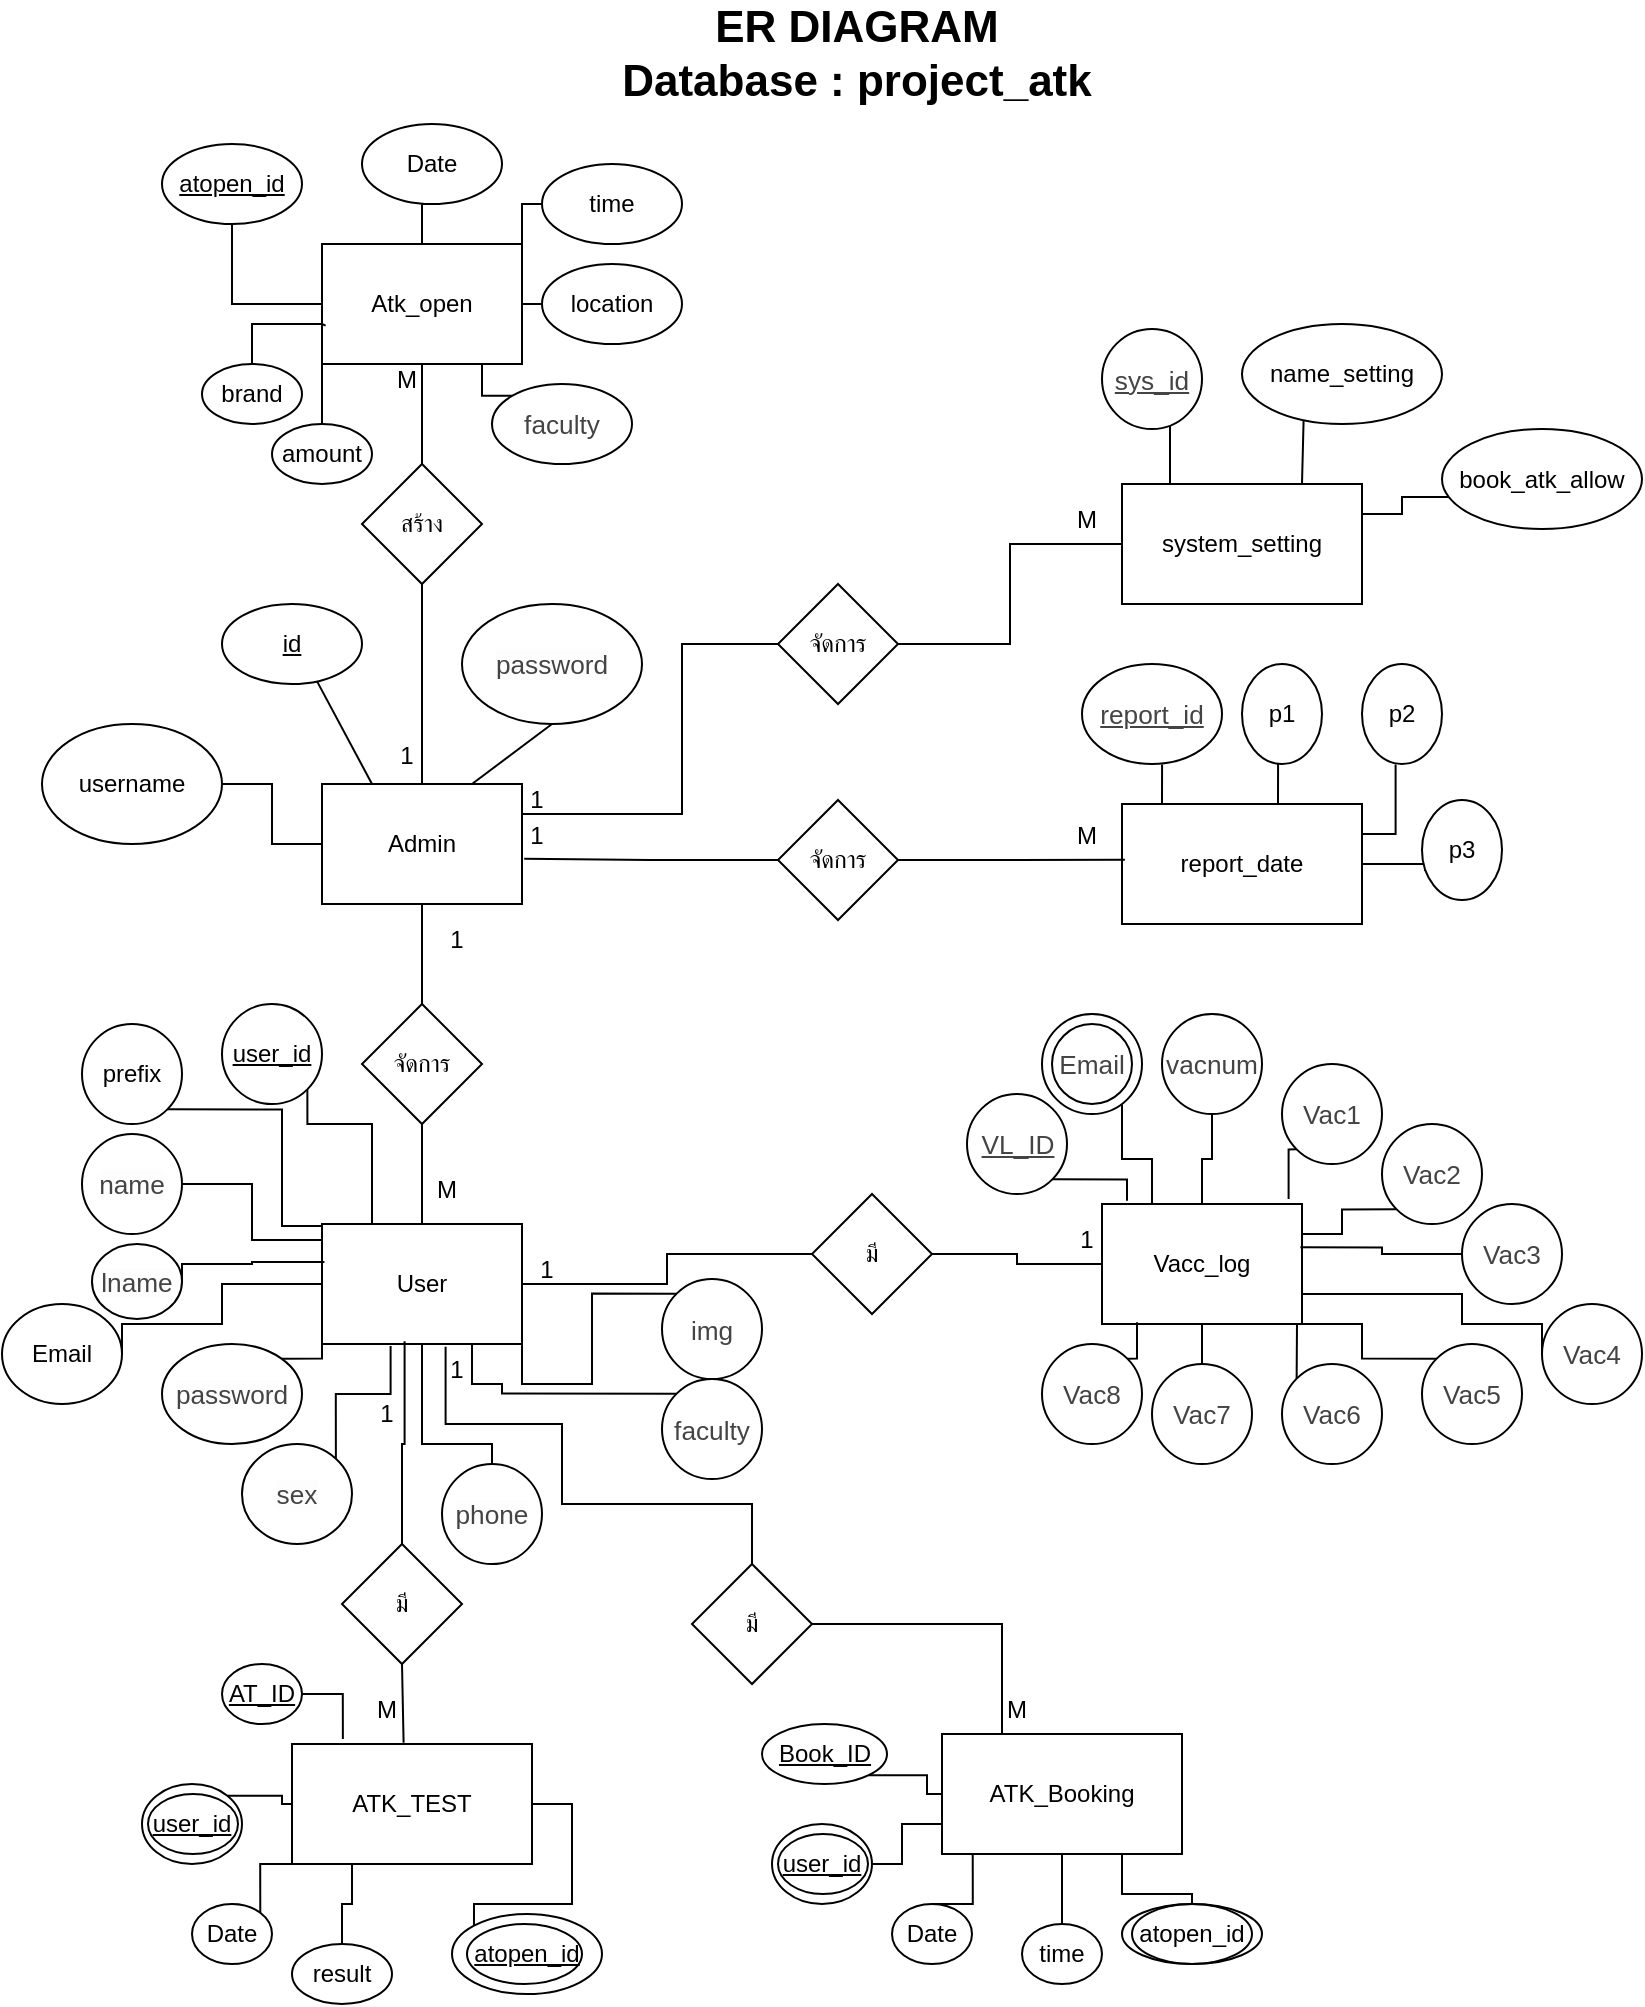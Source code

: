 <mxfile version="17.4.6" type="device"><diagram id="RXboP6N0wuWBvdjtob0c" name="Page-1"><mxGraphModel dx="1001" dy="880" grid="1" gridSize="10" guides="1" tooltips="1" connect="1" arrows="1" fold="1" page="1" pageScale="1" pageWidth="413" pageHeight="291" math="0" shadow="0"><root><mxCell id="0"/><mxCell id="1" parent="0"/><mxCell id="4WcqK2HWNEkSIIveGdpP-6" style="edgeStyle=orthogonalEdgeStyle;rounded=0;orthogonalLoop=1;jettySize=auto;html=1;entryX=0.5;entryY=1;entryDx=0;entryDy=0;endArrow=none;endFill=0;" parent="1" source="X7ejpNibqxuxHI3mYq0V-1" target="4WcqK2HWNEkSIIveGdpP-4" edge="1"><mxGeometry relative="1" as="geometry"/></mxCell><mxCell id="yl8rQYyZOd5WAGa6zHwg-34" style="edgeStyle=orthogonalEdgeStyle;rounded=0;orthogonalLoop=1;jettySize=auto;html=1;exitX=1;exitY=0.25;exitDx=0;exitDy=0;endArrow=none;endFill=0;entryX=0;entryY=0.5;entryDx=0;entryDy=0;" edge="1" parent="1" source="X7ejpNibqxuxHI3mYq0V-1" target="yl8rQYyZOd5WAGa6zHwg-28"><mxGeometry relative="1" as="geometry"><mxPoint x="560" y="360" as="targetPoint"/><Array as="points"><mxPoint x="540" y="455"/><mxPoint x="540" y="370"/></Array></mxGeometry></mxCell><mxCell id="X7ejpNibqxuxHI3mYq0V-1" value="Admin" style="rounded=0;whiteSpace=wrap;html=1;" parent="1" vertex="1"><mxGeometry x="360" y="440" width="100" height="60" as="geometry"/></mxCell><mxCell id="X7ejpNibqxuxHI3mYq0V-2" value="&lt;u&gt;id&lt;/u&gt;" style="ellipse;whiteSpace=wrap;html=1;" parent="1" vertex="1"><mxGeometry x="310" y="350" width="70" height="40" as="geometry"/></mxCell><mxCell id="X7ejpNibqxuxHI3mYq0V-37" style="edgeStyle=orthogonalEdgeStyle;orthogonalLoop=1;jettySize=auto;html=1;exitX=1;exitY=0.5;exitDx=0;exitDy=0;entryX=0;entryY=0.5;entryDx=0;entryDy=0;endArrow=none;endFill=0;strokeColor=default;rounded=0;" parent="1" source="X7ejpNibqxuxHI3mYq0V-4" target="X7ejpNibqxuxHI3mYq0V-1" edge="1"><mxGeometry relative="1" as="geometry"/></mxCell><mxCell id="X7ejpNibqxuxHI3mYq0V-4" value="username" style="ellipse;whiteSpace=wrap;html=1;" parent="1" vertex="1"><mxGeometry x="220" y="410" width="90" height="60" as="geometry"/></mxCell><mxCell id="X7ejpNibqxuxHI3mYq0V-5" value="&lt;span style=&quot;color: rgb(68 , 68 , 68) ; font-family: sans-serif ; font-size: 13.12px ; text-align: left ; background-color: rgb(253 , 253 , 254)&quot;&gt;password&lt;/span&gt;" style="ellipse;whiteSpace=wrap;html=1;" parent="1" vertex="1"><mxGeometry x="430" y="350" width="90" height="60" as="geometry"/></mxCell><mxCell id="X7ejpNibqxuxHI3mYq0V-52" value="" style="edgeStyle=orthogonalEdgeStyle;rounded=0;orthogonalLoop=1;jettySize=auto;html=1;endArrow=none;endFill=0;strokeColor=default;entryX=0;entryY=0.5;entryDx=0;entryDy=0;" parent="1" source="X7ejpNibqxuxHI3mYq0V-6" target="X7ejpNibqxuxHI3mYq0V-32" edge="1"><mxGeometry relative="1" as="geometry"><mxPoint x="555.059" y="685.059" as="targetPoint"/></mxGeometry></mxCell><mxCell id="X7ejpNibqxuxHI3mYq0V-6" value="User" style="rounded=0;whiteSpace=wrap;html=1;" parent="1" vertex="1"><mxGeometry x="360" y="660" width="100" height="60" as="geometry"/></mxCell><mxCell id="X7ejpNibqxuxHI3mYq0V-50" style="edgeStyle=orthogonalEdgeStyle;orthogonalLoop=1;jettySize=auto;html=1;exitX=1;exitY=1;exitDx=0;exitDy=0;entryX=0.25;entryY=0;entryDx=0;entryDy=0;endArrow=none;endFill=0;strokeColor=default;rounded=0;" parent="1" source="X7ejpNibqxuxHI3mYq0V-7" target="X7ejpNibqxuxHI3mYq0V-6" edge="1"><mxGeometry relative="1" as="geometry"><Array as="points"><mxPoint x="353" y="610"/><mxPoint x="385" y="610"/></Array></mxGeometry></mxCell><mxCell id="X7ejpNibqxuxHI3mYq0V-7" value="&lt;u&gt;user_id&lt;/u&gt;" style="ellipse;whiteSpace=wrap;html=1;" parent="1" vertex="1"><mxGeometry x="310" y="550" width="50" height="50" as="geometry"/></mxCell><mxCell id="X7ejpNibqxuxHI3mYq0V-43" style="edgeStyle=orthogonalEdgeStyle;orthogonalLoop=1;jettySize=auto;html=1;exitX=1;exitY=0;exitDx=0;exitDy=0;entryX=0;entryY=0.75;entryDx=0;entryDy=0;endArrow=none;endFill=0;strokeColor=default;rounded=0;" parent="1" source="X7ejpNibqxuxHI3mYq0V-8" target="X7ejpNibqxuxHI3mYq0V-6" edge="1"><mxGeometry relative="1" as="geometry"/></mxCell><mxCell id="X7ejpNibqxuxHI3mYq0V-8" value="&lt;span style=&quot;color: rgb(68 , 68 , 68) ; font-family: sans-serif ; font-size: 13.12px ; text-align: left ; background-color: rgb(253 , 253 , 254)&quot;&gt;password&lt;/span&gt;" style="ellipse;whiteSpace=wrap;html=1;" parent="1" vertex="1"><mxGeometry x="280" y="720" width="70" height="50" as="geometry"/></mxCell><mxCell id="X7ejpNibqxuxHI3mYq0V-44" style="edgeStyle=orthogonalEdgeStyle;orthogonalLoop=1;jettySize=auto;html=1;exitX=1;exitY=0.5;exitDx=0;exitDy=0;entryX=0;entryY=0.5;entryDx=0;entryDy=0;endArrow=none;endFill=0;strokeColor=default;rounded=0;" parent="1" source="X7ejpNibqxuxHI3mYq0V-9" target="X7ejpNibqxuxHI3mYq0V-6" edge="1"><mxGeometry relative="1" as="geometry"><Array as="points"><mxPoint x="260" y="710"/><mxPoint x="310" y="710"/><mxPoint x="310" y="690"/></Array></mxGeometry></mxCell><mxCell id="X7ejpNibqxuxHI3mYq0V-9" value="Email" style="ellipse;whiteSpace=wrap;html=1;" parent="1" vertex="1"><mxGeometry x="200" y="700" width="60" height="50" as="geometry"/></mxCell><mxCell id="X7ejpNibqxuxHI3mYq0V-42" style="edgeStyle=orthogonalEdgeStyle;orthogonalLoop=1;jettySize=auto;html=1;exitX=1;exitY=0;exitDx=0;exitDy=0;entryX=0.343;entryY=1.017;entryDx=0;entryDy=0;entryPerimeter=0;endArrow=none;endFill=0;strokeColor=default;rounded=0;" parent="1" source="X7ejpNibqxuxHI3mYq0V-11" target="X7ejpNibqxuxHI3mYq0V-6" edge="1"><mxGeometry relative="1" as="geometry"/></mxCell><mxCell id="X7ejpNibqxuxHI3mYq0V-11" value="&lt;span style=&quot;color: rgb(68 , 68 , 68) ; font-family: sans-serif ; font-size: 13.12px ; text-align: left ; background-color: rgb(253 , 253 , 254)&quot;&gt;sex&lt;/span&gt;" style="ellipse;whiteSpace=wrap;html=1;" parent="1" vertex="1"><mxGeometry x="320" y="770" width="55" height="50" as="geometry"/></mxCell><mxCell id="X7ejpNibqxuxHI3mYq0V-41" style="edgeStyle=orthogonalEdgeStyle;orthogonalLoop=1;jettySize=auto;html=1;exitX=0.5;exitY=0;exitDx=0;exitDy=0;entryX=0.5;entryY=1;entryDx=0;entryDy=0;endArrow=none;endFill=0;strokeColor=default;rounded=0;" parent="1" source="X7ejpNibqxuxHI3mYq0V-12" target="X7ejpNibqxuxHI3mYq0V-6" edge="1"><mxGeometry relative="1" as="geometry"><Array as="points"><mxPoint x="445" y="770"/><mxPoint x="410" y="770"/></Array></mxGeometry></mxCell><mxCell id="X7ejpNibqxuxHI3mYq0V-12" value="&lt;span style=&quot;color: rgb(68 , 68 , 68) ; font-family: sans-serif ; font-size: 13.12px ; text-align: left ; background-color: rgb(253 , 253 , 254)&quot;&gt;phone&lt;/span&gt;" style="ellipse;whiteSpace=wrap;html=1;" parent="1" vertex="1"><mxGeometry x="420" y="780" width="50" height="50" as="geometry"/></mxCell><mxCell id="X7ejpNibqxuxHI3mYq0V-45" style="edgeStyle=orthogonalEdgeStyle;orthogonalLoop=1;jettySize=auto;html=1;exitX=1;exitY=0.5;exitDx=0;exitDy=0;entryX=0;entryY=0.133;entryDx=0;entryDy=0;entryPerimeter=0;endArrow=none;endFill=0;strokeColor=default;rounded=0;" parent="1" source="X7ejpNibqxuxHI3mYq0V-13" target="X7ejpNibqxuxHI3mYq0V-6" edge="1"><mxGeometry relative="1" as="geometry"/></mxCell><mxCell id="X7ejpNibqxuxHI3mYq0V-13" value="&lt;span style=&quot;color: rgb(68 , 68 , 68) ; font-family: sans-serif ; font-size: 13.12px ; text-align: left ; background-color: rgb(253 , 253 , 254)&quot;&gt;name&lt;/span&gt;" style="ellipse;whiteSpace=wrap;html=1;" parent="1" vertex="1"><mxGeometry x="240" y="615" width="50" height="50" as="geometry"/></mxCell><mxCell id="X7ejpNibqxuxHI3mYq0V-40" style="edgeStyle=orthogonalEdgeStyle;orthogonalLoop=1;jettySize=auto;html=1;exitX=0;exitY=0;exitDx=0;exitDy=0;entryX=0.75;entryY=1;entryDx=0;entryDy=0;endArrow=none;endFill=0;strokeColor=default;rounded=0;" parent="1" source="X7ejpNibqxuxHI3mYq0V-14" target="X7ejpNibqxuxHI3mYq0V-6" edge="1"><mxGeometry relative="1" as="geometry"><Array as="points"><mxPoint x="450" y="745"/><mxPoint x="450" y="740"/><mxPoint x="435" y="740"/></Array></mxGeometry></mxCell><mxCell id="X7ejpNibqxuxHI3mYq0V-14" value="&lt;div style=&quot;text-align: left&quot;&gt;&lt;span style=&quot;font-size: 13.12px&quot;&gt;&lt;font color=&quot;#444444&quot; face=&quot;sans-serif&quot;&gt;faculty&lt;/font&gt;&lt;/span&gt;&lt;/div&gt;" style="ellipse;whiteSpace=wrap;html=1;" parent="1" vertex="1"><mxGeometry x="530" y="737.5" width="50" height="50" as="geometry"/></mxCell><mxCell id="yl8rQYyZOd5WAGa6zHwg-9" style="edgeStyle=orthogonalEdgeStyle;rounded=0;orthogonalLoop=1;jettySize=auto;html=1;exitX=0.25;exitY=0;exitDx=0;exitDy=0;entryX=0.8;entryY=0.907;entryDx=0;entryDy=0;entryPerimeter=0;endArrow=none;endFill=0;" edge="1" parent="1" source="X7ejpNibqxuxHI3mYq0V-16" target="yl8rQYyZOd5WAGa6zHwg-7"><mxGeometry relative="1" as="geometry"/></mxCell><mxCell id="yl8rQYyZOd5WAGa6zHwg-10" style="edgeStyle=orthogonalEdgeStyle;rounded=0;orthogonalLoop=1;jettySize=auto;html=1;exitX=0.5;exitY=0;exitDx=0;exitDy=0;entryX=0.5;entryY=1;entryDx=0;entryDy=0;endArrow=none;endFill=0;" edge="1" parent="1" source="X7ejpNibqxuxHI3mYq0V-16" target="yl8rQYyZOd5WAGa6zHwg-8"><mxGeometry relative="1" as="geometry"/></mxCell><mxCell id="X7ejpNibqxuxHI3mYq0V-16" value="Vacc_log" style="rounded=0;whiteSpace=wrap;html=1;" parent="1" vertex="1"><mxGeometry x="750" y="650" width="100" height="60" as="geometry"/></mxCell><mxCell id="X7ejpNibqxuxHI3mYq0V-55" style="edgeStyle=orthogonalEdgeStyle;rounded=0;orthogonalLoop=1;jettySize=auto;html=1;exitX=0;exitY=1;exitDx=0;exitDy=0;entryX=0.933;entryY=-0.042;entryDx=0;entryDy=0;entryPerimeter=0;endArrow=none;endFill=0;strokeColor=default;" parent="1" source="X7ejpNibqxuxHI3mYq0V-17" target="X7ejpNibqxuxHI3mYq0V-16" edge="1"><mxGeometry relative="1" as="geometry"/></mxCell><mxCell id="X7ejpNibqxuxHI3mYq0V-17" value="&lt;div style=&quot;text-align: left&quot;&gt;&lt;span style=&quot;font-size: 13.12px&quot;&gt;&lt;font color=&quot;#444444&quot; face=&quot;sans-serif&quot;&gt;Vac1&lt;/font&gt;&lt;/span&gt;&lt;/div&gt;" style="ellipse;whiteSpace=wrap;html=1;" parent="1" vertex="1"><mxGeometry x="840" y="580" width="50" height="50" as="geometry"/></mxCell><mxCell id="X7ejpNibqxuxHI3mYq0V-57" style="edgeStyle=orthogonalEdgeStyle;rounded=0;orthogonalLoop=1;jettySize=auto;html=1;exitX=0;exitY=1;exitDx=0;exitDy=0;entryX=1;entryY=0.25;entryDx=0;entryDy=0;endArrow=none;endFill=0;strokeColor=default;" parent="1" source="X7ejpNibqxuxHI3mYq0V-18" target="X7ejpNibqxuxHI3mYq0V-16" edge="1"><mxGeometry relative="1" as="geometry"/></mxCell><mxCell id="X7ejpNibqxuxHI3mYq0V-18" value="&lt;div style=&quot;text-align: left&quot;&gt;&lt;span style=&quot;font-size: 13.12px&quot;&gt;&lt;font color=&quot;#444444&quot; face=&quot;sans-serif&quot;&gt;Vac2&lt;/font&gt;&lt;/span&gt;&lt;/div&gt;" style="ellipse;whiteSpace=wrap;html=1;" parent="1" vertex="1"><mxGeometry x="890" y="610" width="50" height="50" as="geometry"/></mxCell><mxCell id="X7ejpNibqxuxHI3mYq0V-58" style="edgeStyle=orthogonalEdgeStyle;rounded=0;orthogonalLoop=1;jettySize=auto;html=1;exitX=0;exitY=0.5;exitDx=0;exitDy=0;entryX=0.992;entryY=0.361;entryDx=0;entryDy=0;entryPerimeter=0;endArrow=none;endFill=0;strokeColor=default;" parent="1" source="X7ejpNibqxuxHI3mYq0V-19" target="X7ejpNibqxuxHI3mYq0V-16" edge="1"><mxGeometry relative="1" as="geometry"/></mxCell><mxCell id="X7ejpNibqxuxHI3mYq0V-19" value="&lt;div style=&quot;text-align: left&quot;&gt;&lt;span style=&quot;font-size: 13.12px&quot;&gt;&lt;font color=&quot;#444444&quot; face=&quot;sans-serif&quot;&gt;Vac3&lt;/font&gt;&lt;/span&gt;&lt;/div&gt;" style="ellipse;whiteSpace=wrap;html=1;" parent="1" vertex="1"><mxGeometry x="930" y="650" width="50" height="50" as="geometry"/></mxCell><mxCell id="X7ejpNibqxuxHI3mYq0V-59" style="edgeStyle=orthogonalEdgeStyle;rounded=0;orthogonalLoop=1;jettySize=auto;html=1;exitX=0;exitY=0.5;exitDx=0;exitDy=0;entryX=1;entryY=0.75;entryDx=0;entryDy=0;endArrow=none;endFill=0;strokeColor=default;" parent="1" source="X7ejpNibqxuxHI3mYq0V-20" target="X7ejpNibqxuxHI3mYq0V-16" edge="1"><mxGeometry relative="1" as="geometry"><Array as="points"><mxPoint x="970" y="710"/><mxPoint x="930" y="710"/><mxPoint x="930" y="695"/></Array></mxGeometry></mxCell><mxCell id="X7ejpNibqxuxHI3mYq0V-20" value="&lt;div style=&quot;text-align: left&quot;&gt;&lt;span style=&quot;font-size: 13.12px&quot;&gt;&lt;font color=&quot;#444444&quot; face=&quot;sans-serif&quot;&gt;Vac4&lt;/font&gt;&lt;/span&gt;&lt;/div&gt;" style="ellipse;whiteSpace=wrap;html=1;" parent="1" vertex="1"><mxGeometry x="970" y="700" width="50" height="50" as="geometry"/></mxCell><mxCell id="X7ejpNibqxuxHI3mYq0V-60" style="edgeStyle=orthogonalEdgeStyle;rounded=0;orthogonalLoop=1;jettySize=auto;html=1;exitX=0;exitY=0;exitDx=0;exitDy=0;entryX=1;entryY=1;entryDx=0;entryDy=0;endArrow=none;endFill=0;strokeColor=default;" parent="1" source="X7ejpNibqxuxHI3mYq0V-21" target="X7ejpNibqxuxHI3mYq0V-16" edge="1"><mxGeometry relative="1" as="geometry"><Array as="points"><mxPoint x="880" y="727"/><mxPoint x="880" y="710"/></Array></mxGeometry></mxCell><mxCell id="X7ejpNibqxuxHI3mYq0V-21" value="&lt;div style=&quot;text-align: left&quot;&gt;&lt;span style=&quot;font-size: 13.12px&quot;&gt;&lt;font color=&quot;#444444&quot; face=&quot;sans-serif&quot;&gt;Vac5&lt;/font&gt;&lt;/span&gt;&lt;/div&gt;" style="ellipse;whiteSpace=wrap;html=1;" parent="1" vertex="1"><mxGeometry x="910" y="720" width="50" height="50" as="geometry"/></mxCell><mxCell id="X7ejpNibqxuxHI3mYq0V-61" style="edgeStyle=orthogonalEdgeStyle;rounded=0;orthogonalLoop=1;jettySize=auto;html=1;exitX=0;exitY=0;exitDx=0;exitDy=0;endArrow=none;endFill=0;strokeColor=default;" parent="1" source="X7ejpNibqxuxHI3mYq0V-22" edge="1"><mxGeometry relative="1" as="geometry"><mxPoint x="847.5" y="710" as="targetPoint"/></mxGeometry></mxCell><mxCell id="X7ejpNibqxuxHI3mYq0V-22" value="&lt;div style=&quot;text-align: left&quot;&gt;&lt;span style=&quot;font-size: 13.12px&quot;&gt;&lt;font color=&quot;#444444&quot; face=&quot;sans-serif&quot;&gt;Vac6&lt;/font&gt;&lt;/span&gt;&lt;/div&gt;" style="ellipse;whiteSpace=wrap;html=1;" parent="1" vertex="1"><mxGeometry x="840" y="730" width="50" height="50" as="geometry"/></mxCell><mxCell id="X7ejpNibqxuxHI3mYq0V-62" value="" style="edgeStyle=orthogonalEdgeStyle;rounded=0;orthogonalLoop=1;jettySize=auto;html=1;endArrow=none;endFill=0;strokeColor=default;" parent="1" source="X7ejpNibqxuxHI3mYq0V-23" target="X7ejpNibqxuxHI3mYq0V-16" edge="1"><mxGeometry relative="1" as="geometry"/></mxCell><mxCell id="X7ejpNibqxuxHI3mYq0V-23" value="&lt;div style=&quot;text-align: left&quot;&gt;&lt;span style=&quot;font-size: 13.12px&quot;&gt;&lt;font color=&quot;#444444&quot; face=&quot;sans-serif&quot;&gt;Vac7&lt;/font&gt;&lt;/span&gt;&lt;/div&gt;" style="ellipse;whiteSpace=wrap;html=1;" parent="1" vertex="1"><mxGeometry x="775" y="730" width="50" height="50" as="geometry"/></mxCell><mxCell id="X7ejpNibqxuxHI3mYq0V-63" style="edgeStyle=orthogonalEdgeStyle;rounded=0;orthogonalLoop=1;jettySize=auto;html=1;exitX=1;exitY=0;exitDx=0;exitDy=0;entryX=0.175;entryY=0.986;entryDx=0;entryDy=0;entryPerimeter=0;endArrow=none;endFill=0;strokeColor=default;" parent="1" source="X7ejpNibqxuxHI3mYq0V-24" target="X7ejpNibqxuxHI3mYq0V-16" edge="1"><mxGeometry relative="1" as="geometry"/></mxCell><mxCell id="X7ejpNibqxuxHI3mYq0V-24" value="&lt;div style=&quot;text-align: left&quot;&gt;&lt;span style=&quot;font-size: 13.12px&quot;&gt;&lt;font color=&quot;#444444&quot; face=&quot;sans-serif&quot;&gt;Vac8&lt;/font&gt;&lt;/span&gt;&lt;/div&gt;" style="ellipse;whiteSpace=wrap;html=1;" parent="1" vertex="1"><mxGeometry x="720" y="720" width="50" height="50" as="geometry"/></mxCell><mxCell id="X7ejpNibqxuxHI3mYq0V-54" style="edgeStyle=orthogonalEdgeStyle;rounded=0;orthogonalLoop=1;jettySize=auto;html=1;exitX=1;exitY=1;exitDx=0;exitDy=0;entryX=0.125;entryY=-0.028;entryDx=0;entryDy=0;entryPerimeter=0;endArrow=none;endFill=0;strokeColor=default;" parent="1" source="X7ejpNibqxuxHI3mYq0V-25" target="X7ejpNibqxuxHI3mYq0V-16" edge="1"><mxGeometry relative="1" as="geometry"/></mxCell><mxCell id="X7ejpNibqxuxHI3mYq0V-25" value="&lt;div style=&quot;text-align: left&quot;&gt;&lt;span style=&quot;font-size: 13.12px&quot;&gt;&lt;font color=&quot;#444444&quot; face=&quot;sans-serif&quot;&gt;&lt;u&gt;VL_ID&lt;/u&gt;&lt;/font&gt;&lt;/span&gt;&lt;/div&gt;" style="ellipse;whiteSpace=wrap;html=1;" parent="1" vertex="1"><mxGeometry x="682.5" y="595" width="50" height="50" as="geometry"/></mxCell><mxCell id="X7ejpNibqxuxHI3mYq0V-46" style="edgeStyle=orthogonalEdgeStyle;orthogonalLoop=1;jettySize=auto;html=1;exitX=1;exitY=1;exitDx=0;exitDy=0;entryX=0;entryY=0;entryDx=0;entryDy=0;endArrow=none;endFill=0;strokeColor=default;rounded=0;" parent="1" source="X7ejpNibqxuxHI3mYq0V-28" target="X7ejpNibqxuxHI3mYq0V-6" edge="1"><mxGeometry relative="1" as="geometry"><Array as="points"><mxPoint x="340" y="603"/><mxPoint x="340" y="661"/><mxPoint x="360" y="661"/></Array></mxGeometry></mxCell><mxCell id="X7ejpNibqxuxHI3mYq0V-28" value="prefix" style="ellipse;whiteSpace=wrap;html=1;" parent="1" vertex="1"><mxGeometry x="240" y="560" width="50" height="50" as="geometry"/></mxCell><mxCell id="X7ejpNibqxuxHI3mYq0V-39" style="edgeStyle=orthogonalEdgeStyle;orthogonalLoop=1;jettySize=auto;html=1;exitX=0;exitY=0;exitDx=0;exitDy=0;entryX=1;entryY=1;entryDx=0;entryDy=0;endArrow=none;endFill=0;strokeColor=default;rounded=0;" parent="1" source="X7ejpNibqxuxHI3mYq0V-29" target="X7ejpNibqxuxHI3mYq0V-6" edge="1"><mxGeometry relative="1" as="geometry"/></mxCell><mxCell id="X7ejpNibqxuxHI3mYq0V-29" value="&lt;div style=&quot;text-align: left&quot;&gt;&lt;font color=&quot;#444444&quot; face=&quot;sans-serif&quot;&gt;&lt;span style=&quot;font-size: 13.12px&quot;&gt;img&lt;/span&gt;&lt;/font&gt;&lt;/div&gt;" style="ellipse;whiteSpace=wrap;html=1;" parent="1" vertex="1"><mxGeometry x="530" y="687.5" width="50" height="50" as="geometry"/></mxCell><mxCell id="X7ejpNibqxuxHI3mYq0V-30" value="" style="endArrow=none;html=1;rounded=0;entryX=0.5;entryY=1;entryDx=0;entryDy=0;exitX=0.75;exitY=0;exitDx=0;exitDy=0;" parent="1" source="X7ejpNibqxuxHI3mYq0V-1" target="X7ejpNibqxuxHI3mYq0V-5" edge="1"><mxGeometry width="50" height="50" relative="1" as="geometry"><mxPoint x="590" y="560" as="sourcePoint"/><mxPoint x="640" y="510" as="targetPoint"/></mxGeometry></mxCell><mxCell id="X7ejpNibqxuxHI3mYq0V-48" value="" style="edgeStyle=orthogonalEdgeStyle;curved=1;orthogonalLoop=1;jettySize=auto;html=1;endArrow=none;endFill=0;strokeColor=default;" parent="1" source="X7ejpNibqxuxHI3mYq0V-31" target="X7ejpNibqxuxHI3mYq0V-6" edge="1"><mxGeometry relative="1" as="geometry"/></mxCell><mxCell id="X7ejpNibqxuxHI3mYq0V-49" value="" style="edgeStyle=orthogonalEdgeStyle;curved=1;orthogonalLoop=1;jettySize=auto;html=1;endArrow=none;endFill=0;strokeColor=default;" parent="1" source="X7ejpNibqxuxHI3mYq0V-31" target="X7ejpNibqxuxHI3mYq0V-1" edge="1"><mxGeometry relative="1" as="geometry"/></mxCell><mxCell id="X7ejpNibqxuxHI3mYq0V-31" value="จัดการ" style="rhombus;whiteSpace=wrap;html=1;" parent="1" vertex="1"><mxGeometry x="380" y="550" width="60" height="60" as="geometry"/></mxCell><mxCell id="X7ejpNibqxuxHI3mYq0V-53" value="" style="edgeStyle=orthogonalEdgeStyle;rounded=0;orthogonalLoop=1;jettySize=auto;html=1;endArrow=none;endFill=0;strokeColor=default;" parent="1" source="X7ejpNibqxuxHI3mYq0V-32" target="X7ejpNibqxuxHI3mYq0V-16" edge="1"><mxGeometry relative="1" as="geometry"/></mxCell><mxCell id="X7ejpNibqxuxHI3mYq0V-32" value="มี" style="rhombus;whiteSpace=wrap;html=1;" parent="1" vertex="1"><mxGeometry x="605" y="645" width="60" height="60" as="geometry"/></mxCell><mxCell id="X7ejpNibqxuxHI3mYq0V-33" value="" style="endArrow=none;html=1;rounded=0;exitX=0.25;exitY=0;exitDx=0;exitDy=0;entryX=0.68;entryY=0.97;entryDx=0;entryDy=0;entryPerimeter=0;" parent="1" source="X7ejpNibqxuxHI3mYq0V-1" target="X7ejpNibqxuxHI3mYq0V-2" edge="1"><mxGeometry width="50" height="50" relative="1" as="geometry"><mxPoint x="590" y="660" as="sourcePoint"/><mxPoint x="360" y="380" as="targetPoint"/></mxGeometry></mxCell><mxCell id="X7ejpNibqxuxHI3mYq0V-73" value="1" style="text;html=1;strokeColor=none;fillColor=none;align=center;verticalAlign=middle;whiteSpace=wrap;rounded=0;" parent="1" vertex="1"><mxGeometry x="395" y="500" width="65" height="35" as="geometry"/></mxCell><mxCell id="X7ejpNibqxuxHI3mYq0V-75" value="M" style="text;html=1;strokeColor=none;fillColor=none;align=center;verticalAlign=middle;whiteSpace=wrap;rounded=0;" parent="1" vertex="1"><mxGeometry x="390" y="625" width="65" height="35" as="geometry"/></mxCell><mxCell id="X7ejpNibqxuxHI3mYq0V-82" value="1" style="text;html=1;strokeColor=none;fillColor=none;align=center;verticalAlign=middle;whiteSpace=wrap;rounded=0;" parent="1" vertex="1"><mxGeometry x="440" y="665" width="65" height="35" as="geometry"/></mxCell><mxCell id="X7ejpNibqxuxHI3mYq0V-83" value="1" style="text;html=1;strokeColor=none;fillColor=none;align=center;verticalAlign=middle;whiteSpace=wrap;rounded=0;" parent="1" vertex="1"><mxGeometry x="710" y="650" width="65" height="35" as="geometry"/></mxCell><mxCell id="X7ejpNibqxuxHI3mYq0V-112" style="edgeStyle=orthogonalEdgeStyle;rounded=0;orthogonalLoop=1;jettySize=auto;html=1;exitX=0;exitY=1;exitDx=0;exitDy=0;entryX=1;entryY=0;entryDx=0;entryDy=0;endArrow=none;endFill=0;strokeColor=default;" parent="1" source="X7ejpNibqxuxHI3mYq0V-84" target="X7ejpNibqxuxHI3mYq0V-87" edge="1"><mxGeometry relative="1" as="geometry"/></mxCell><mxCell id="X7ejpNibqxuxHI3mYq0V-115" style="edgeStyle=orthogonalEdgeStyle;rounded=0;orthogonalLoop=1;jettySize=auto;html=1;exitX=0.25;exitY=1;exitDx=0;exitDy=0;entryX=0.5;entryY=0;entryDx=0;entryDy=0;endArrow=none;endFill=0;strokeColor=default;" parent="1" source="X7ejpNibqxuxHI3mYq0V-84" target="X7ejpNibqxuxHI3mYq0V-106" edge="1"><mxGeometry relative="1" as="geometry"/></mxCell><mxCell id="4WcqK2HWNEkSIIveGdpP-18" style="edgeStyle=orthogonalEdgeStyle;rounded=0;orthogonalLoop=1;jettySize=auto;html=1;exitX=1;exitY=0.5;exitDx=0;exitDy=0;entryX=0;entryY=0;entryDx=0;entryDy=0;endArrow=none;endFill=0;" parent="1" source="X7ejpNibqxuxHI3mYq0V-84" target="4WcqK2HWNEkSIIveGdpP-15" edge="1"><mxGeometry relative="1" as="geometry"/></mxCell><mxCell id="X7ejpNibqxuxHI3mYq0V-84" value="ATK_TEST" style="rounded=0;whiteSpace=wrap;html=1;fillColor=default;" parent="1" vertex="1"><mxGeometry x="345" y="920" width="120" height="60" as="geometry"/></mxCell><mxCell id="X7ejpNibqxuxHI3mYq0V-105" style="edgeStyle=orthogonalEdgeStyle;rounded=0;orthogonalLoop=1;jettySize=auto;html=1;exitX=0.5;exitY=1;exitDx=0;exitDy=0;entryX=0.465;entryY=-0.01;entryDx=0;entryDy=0;entryPerimeter=0;endArrow=none;endFill=0;strokeColor=default;" parent="1" source="X7ejpNibqxuxHI3mYq0V-85" target="X7ejpNibqxuxHI3mYq0V-84" edge="1"><mxGeometry relative="1" as="geometry"/></mxCell><mxCell id="X7ejpNibqxuxHI3mYq0V-85" value="มี" style="rhombus;whiteSpace=wrap;html=1;" parent="1" vertex="1"><mxGeometry x="370" y="820" width="60" height="60" as="geometry"/></mxCell><mxCell id="X7ejpNibqxuxHI3mYq0V-87" value="Date" style="ellipse;whiteSpace=wrap;html=1;fillColor=default;" parent="1" vertex="1"><mxGeometry x="295" y="1000" width="40" height="30" as="geometry"/></mxCell><mxCell id="X7ejpNibqxuxHI3mYq0V-110" style="edgeStyle=orthogonalEdgeStyle;rounded=0;orthogonalLoop=1;jettySize=auto;html=1;exitX=1;exitY=0.5;exitDx=0;exitDy=0;entryX=0.212;entryY=-0.041;entryDx=0;entryDy=0;entryPerimeter=0;endArrow=none;endFill=0;strokeColor=default;" parent="1" source="X7ejpNibqxuxHI3mYq0V-88" target="X7ejpNibqxuxHI3mYq0V-84" edge="1"><mxGeometry relative="1" as="geometry"/></mxCell><mxCell id="X7ejpNibqxuxHI3mYq0V-88" value="&lt;u&gt;AT_ID&lt;/u&gt;" style="ellipse;whiteSpace=wrap;html=1;fillColor=default;" parent="1" vertex="1"><mxGeometry x="310" y="880" width="40" height="30" as="geometry"/></mxCell><mxCell id="X7ejpNibqxuxHI3mYq0V-111" style="edgeStyle=orthogonalEdgeStyle;rounded=0;orthogonalLoop=1;jettySize=auto;html=1;exitX=1;exitY=0;exitDx=0;exitDy=0;endArrow=none;endFill=0;strokeColor=default;" parent="1" source="X7ejpNibqxuxHI3mYq0V-89" target="X7ejpNibqxuxHI3mYq0V-84" edge="1"><mxGeometry relative="1" as="geometry"/></mxCell><mxCell id="X7ejpNibqxuxHI3mYq0V-89" value="&lt;u&gt;user_id&lt;/u&gt;" style="ellipse;whiteSpace=wrap;html=1;fillColor=default;" parent="1" vertex="1"><mxGeometry x="270" y="940" width="50" height="40" as="geometry"/></mxCell><mxCell id="X7ejpNibqxuxHI3mYq0V-90" value="" style="ellipse;whiteSpace=wrap;html=1;fillColor=none;" parent="1" vertex="1"><mxGeometry x="273" y="945" width="45" height="30" as="geometry"/></mxCell><mxCell id="X7ejpNibqxuxHI3mYq0V-106" value="result" style="ellipse;whiteSpace=wrap;html=1;fillColor=none;" parent="1" vertex="1"><mxGeometry x="345" y="1020" width="50" height="30" as="geometry"/></mxCell><mxCell id="X7ejpNibqxuxHI3mYq0V-117" value="1" style="text;html=1;strokeColor=none;fillColor=none;align=center;verticalAlign=middle;whiteSpace=wrap;rounded=0;" parent="1" vertex="1"><mxGeometry x="360" y="737.5" width="65" height="35" as="geometry"/></mxCell><mxCell id="X7ejpNibqxuxHI3mYq0V-118" value="" style="edgeStyle=orthogonalEdgeStyle;rounded=0;orthogonalLoop=1;jettySize=auto;html=1;exitX=0.5;exitY=0;exitDx=0;exitDy=0;entryX=0.413;entryY=0.977;entryDx=0;entryDy=0;entryPerimeter=0;endArrow=none;endFill=0;strokeColor=default;" parent="1" source="X7ejpNibqxuxHI3mYq0V-85" target="X7ejpNibqxuxHI3mYq0V-6" edge="1"><mxGeometry relative="1" as="geometry"><mxPoint x="400" y="820" as="sourcePoint"/><mxPoint x="400.8" y="719.88" as="targetPoint"/></mxGeometry></mxCell><mxCell id="X7ejpNibqxuxHI3mYq0V-119" value="M" style="text;html=1;strokeColor=none;fillColor=none;align=center;verticalAlign=middle;whiteSpace=wrap;rounded=0;" parent="1" vertex="1"><mxGeometry x="360" y="885" width="65" height="35" as="geometry"/></mxCell><mxCell id="X7ejpNibqxuxHI3mYq0V-135" style="edgeStyle=orthogonalEdgeStyle;rounded=0;orthogonalLoop=1;jettySize=auto;html=1;exitX=0;exitY=0.75;exitDx=0;exitDy=0;entryX=1;entryY=0.5;entryDx=0;entryDy=0;endArrow=none;endFill=0;strokeColor=default;" parent="1" source="X7ejpNibqxuxHI3mYq0V-121" target="X7ejpNibqxuxHI3mYq0V-132" edge="1"><mxGeometry relative="1" as="geometry"/></mxCell><mxCell id="yl8rQYyZOd5WAGa6zHwg-5" style="edgeStyle=orthogonalEdgeStyle;rounded=0;orthogonalLoop=1;jettySize=auto;html=1;exitX=0.75;exitY=1;exitDx=0;exitDy=0;endArrow=none;endFill=0;" edge="1" parent="1" source="X7ejpNibqxuxHI3mYq0V-121" target="yl8rQYyZOd5WAGa6zHwg-4"><mxGeometry relative="1" as="geometry"/></mxCell><mxCell id="X7ejpNibqxuxHI3mYq0V-121" value="ATK_Booking" style="rounded=0;whiteSpace=wrap;html=1;fillColor=default;" parent="1" vertex="1"><mxGeometry x="670" y="915" width="120" height="60" as="geometry"/></mxCell><mxCell id="X7ejpNibqxuxHI3mYq0V-123" style="edgeStyle=orthogonalEdgeStyle;rounded=0;orthogonalLoop=1;jettySize=auto;html=1;exitX=0.5;exitY=0;exitDx=0;exitDy=0;entryX=0.618;entryY=1.022;entryDx=0;entryDy=0;entryPerimeter=0;endArrow=none;endFill=0;strokeColor=default;" parent="1" source="X7ejpNibqxuxHI3mYq0V-122" target="X7ejpNibqxuxHI3mYq0V-6" edge="1"><mxGeometry relative="1" as="geometry"><Array as="points"><mxPoint x="575" y="800"/><mxPoint x="480" y="800"/><mxPoint x="480" y="760"/><mxPoint x="422" y="760"/></Array></mxGeometry></mxCell><mxCell id="X7ejpNibqxuxHI3mYq0V-124" style="edgeStyle=orthogonalEdgeStyle;rounded=0;orthogonalLoop=1;jettySize=auto;html=1;exitX=1;exitY=0.5;exitDx=0;exitDy=0;entryX=0.25;entryY=0;entryDx=0;entryDy=0;endArrow=none;endFill=0;strokeColor=default;" parent="1" source="X7ejpNibqxuxHI3mYq0V-122" target="X7ejpNibqxuxHI3mYq0V-121" edge="1"><mxGeometry relative="1" as="geometry"/></mxCell><mxCell id="X7ejpNibqxuxHI3mYq0V-122" value="มี" style="rhombus;whiteSpace=wrap;html=1;" parent="1" vertex="1"><mxGeometry x="545" y="830" width="60" height="60" as="geometry"/></mxCell><mxCell id="X7ejpNibqxuxHI3mYq0V-125" value="1" style="text;html=1;strokeColor=none;fillColor=none;align=center;verticalAlign=middle;whiteSpace=wrap;rounded=0;" parent="1" vertex="1"><mxGeometry x="395" y="715" width="65" height="35" as="geometry"/></mxCell><mxCell id="X7ejpNibqxuxHI3mYq0V-126" value="M" style="text;html=1;strokeColor=none;fillColor=none;align=center;verticalAlign=middle;whiteSpace=wrap;rounded=0;" parent="1" vertex="1"><mxGeometry x="675" y="885" width="65" height="35" as="geometry"/></mxCell><mxCell id="X7ejpNibqxuxHI3mYq0V-134" style="edgeStyle=orthogonalEdgeStyle;rounded=0;orthogonalLoop=1;jettySize=auto;html=1;exitX=1;exitY=1;exitDx=0;exitDy=0;endArrow=none;endFill=0;strokeColor=default;" parent="1" source="X7ejpNibqxuxHI3mYq0V-128" target="X7ejpNibqxuxHI3mYq0V-121" edge="1"><mxGeometry relative="1" as="geometry"/></mxCell><mxCell id="X7ejpNibqxuxHI3mYq0V-128" value="&lt;u&gt;Book_ID&lt;/u&gt;" style="ellipse;whiteSpace=wrap;html=1;fillColor=default;" parent="1" vertex="1"><mxGeometry x="580" y="910" width="62.5" height="30" as="geometry"/></mxCell><mxCell id="X7ejpNibqxuxHI3mYq0V-131" value="&lt;u&gt;user_id&lt;/u&gt;" style="ellipse;whiteSpace=wrap;html=1;fillColor=default;" parent="1" vertex="1"><mxGeometry x="585" y="960" width="50" height="40" as="geometry"/></mxCell><mxCell id="X7ejpNibqxuxHI3mYq0V-132" value="" style="ellipse;whiteSpace=wrap;html=1;fillColor=none;" parent="1" vertex="1"><mxGeometry x="588" y="965" width="45" height="30" as="geometry"/></mxCell><mxCell id="X7ejpNibqxuxHI3mYq0V-136" style="edgeStyle=orthogonalEdgeStyle;rounded=0;orthogonalLoop=1;jettySize=auto;html=1;exitX=0.5;exitY=0;exitDx=0;exitDy=0;entryX=0.128;entryY=1.005;entryDx=0;entryDy=0;entryPerimeter=0;endArrow=none;endFill=0;strokeColor=default;" parent="1" source="X7ejpNibqxuxHI3mYq0V-133" target="X7ejpNibqxuxHI3mYq0V-121" edge="1"><mxGeometry relative="1" as="geometry"/></mxCell><mxCell id="X7ejpNibqxuxHI3mYq0V-133" value="Date" style="ellipse;whiteSpace=wrap;html=1;fillColor=default;" parent="1" vertex="1"><mxGeometry x="645" y="1000" width="40" height="30" as="geometry"/></mxCell><mxCell id="X7ejpNibqxuxHI3mYq0V-139" style="edgeStyle=orthogonalEdgeStyle;rounded=0;orthogonalLoop=1;jettySize=auto;html=1;exitX=1;exitY=0.5;exitDx=0;exitDy=0;entryX=0.012;entryY=0.317;entryDx=0;entryDy=0;entryPerimeter=0;endArrow=none;endFill=0;strokeColor=default;" parent="1" source="X7ejpNibqxuxHI3mYq0V-138" target="X7ejpNibqxuxHI3mYq0V-6" edge="1"><mxGeometry relative="1" as="geometry"><Array as="points"><mxPoint x="290" y="680"/><mxPoint x="325" y="680"/></Array></mxGeometry></mxCell><mxCell id="X7ejpNibqxuxHI3mYq0V-138" value="&lt;span style=&quot;color: rgb(68 , 68 , 68) ; font-family: sans-serif ; font-size: 13.12px ; text-align: left ; background-color: rgb(253 , 253 , 254)&quot;&gt;lname&lt;/span&gt;" style="ellipse;whiteSpace=wrap;html=1;" parent="1" vertex="1"><mxGeometry x="245" y="670" width="45" height="37.5" as="geometry"/></mxCell><mxCell id="4WcqK2HWNEkSIIveGdpP-2" style="edgeStyle=orthogonalEdgeStyle;rounded=0;orthogonalLoop=1;jettySize=auto;html=1;exitX=0.5;exitY=0;exitDx=0;exitDy=0;entryX=0.5;entryY=1;entryDx=0;entryDy=0;endArrow=none;endFill=0;" parent="1" source="4WcqK2HWNEkSIIveGdpP-1" target="X7ejpNibqxuxHI3mYq0V-121" edge="1"><mxGeometry relative="1" as="geometry"/></mxCell><mxCell id="4WcqK2HWNEkSIIveGdpP-1" value="time" style="ellipse;whiteSpace=wrap;html=1;fillColor=default;" parent="1" vertex="1"><mxGeometry x="710" y="1010" width="40" height="30" as="geometry"/></mxCell><mxCell id="4WcqK2HWNEkSIIveGdpP-26" value="" style="edgeStyle=orthogonalEdgeStyle;rounded=0;orthogonalLoop=1;jettySize=auto;html=1;endArrow=none;endFill=0;" parent="1" source="4WcqK2HWNEkSIIveGdpP-3" target="4WcqK2HWNEkSIIveGdpP-11" edge="1"><mxGeometry relative="1" as="geometry"/></mxCell><mxCell id="4WcqK2HWNEkSIIveGdpP-27" style="edgeStyle=orthogonalEdgeStyle;rounded=0;orthogonalLoop=1;jettySize=auto;html=1;exitX=1;exitY=0;exitDx=0;exitDy=0;endArrow=none;endFill=0;" parent="1" source="4WcqK2HWNEkSIIveGdpP-3" target="4WcqK2HWNEkSIIveGdpP-12" edge="1"><mxGeometry relative="1" as="geometry"/></mxCell><mxCell id="4WcqK2HWNEkSIIveGdpP-29" style="edgeStyle=orthogonalEdgeStyle;rounded=0;orthogonalLoop=1;jettySize=auto;html=1;exitX=1;exitY=0.5;exitDx=0;exitDy=0;entryX=0;entryY=0.5;entryDx=0;entryDy=0;endArrow=none;endFill=0;" parent="1" source="4WcqK2HWNEkSIIveGdpP-3" target="4WcqK2HWNEkSIIveGdpP-13" edge="1"><mxGeometry relative="1" as="geometry"/></mxCell><mxCell id="yl8rQYyZOd5WAGa6zHwg-3" style="edgeStyle=orthogonalEdgeStyle;rounded=0;orthogonalLoop=1;jettySize=auto;html=1;exitX=0;exitY=1;exitDx=0;exitDy=0;entryX=0.5;entryY=0;entryDx=0;entryDy=0;endArrow=none;endFill=0;" edge="1" parent="1" source="4WcqK2HWNEkSIIveGdpP-3" target="yl8rQYyZOd5WAGa6zHwg-1"><mxGeometry relative="1" as="geometry"/></mxCell><mxCell id="4WcqK2HWNEkSIIveGdpP-3" value="Atk_open" style="rounded=0;whiteSpace=wrap;html=1;" parent="1" vertex="1"><mxGeometry x="360" y="170" width="100" height="60" as="geometry"/></mxCell><mxCell id="4WcqK2HWNEkSIIveGdpP-7" value="" style="edgeStyle=orthogonalEdgeStyle;rounded=0;orthogonalLoop=1;jettySize=auto;html=1;endArrow=none;endFill=0;" parent="1" source="4WcqK2HWNEkSIIveGdpP-4" target="4WcqK2HWNEkSIIveGdpP-3" edge="1"><mxGeometry relative="1" as="geometry"/></mxCell><mxCell id="4WcqK2HWNEkSIIveGdpP-4" value="สร้าง" style="rhombus;whiteSpace=wrap;html=1;" parent="1" vertex="1"><mxGeometry x="380" y="280" width="60" height="60" as="geometry"/></mxCell><mxCell id="4WcqK2HWNEkSIIveGdpP-8" value="1" style="text;html=1;strokeColor=none;fillColor=none;align=center;verticalAlign=middle;whiteSpace=wrap;rounded=0;" parent="1" vertex="1"><mxGeometry x="370" y="408" width="65" height="35" as="geometry"/></mxCell><mxCell id="4WcqK2HWNEkSIIveGdpP-9" value="M" style="text;html=1;strokeColor=none;fillColor=none;align=center;verticalAlign=middle;whiteSpace=wrap;rounded=0;" parent="1" vertex="1"><mxGeometry x="370" y="220" width="65" height="35" as="geometry"/></mxCell><mxCell id="4WcqK2HWNEkSIIveGdpP-23" style="edgeStyle=orthogonalEdgeStyle;rounded=0;orthogonalLoop=1;jettySize=auto;html=1;exitX=0.5;exitY=1;exitDx=0;exitDy=0;entryX=0;entryY=0.5;entryDx=0;entryDy=0;endArrow=none;endFill=0;" parent="1" source="4WcqK2HWNEkSIIveGdpP-10" target="4WcqK2HWNEkSIIveGdpP-3" edge="1"><mxGeometry relative="1" as="geometry"/></mxCell><mxCell id="4WcqK2HWNEkSIIveGdpP-10" value="&lt;u&gt;atopen_id&lt;/u&gt;" style="ellipse;whiteSpace=wrap;html=1;" parent="1" vertex="1"><mxGeometry x="280" y="120" width="70" height="40" as="geometry"/></mxCell><mxCell id="4WcqK2HWNEkSIIveGdpP-11" value="Date" style="ellipse;whiteSpace=wrap;html=1;" parent="1" vertex="1"><mxGeometry x="380" y="110" width="70" height="40" as="geometry"/></mxCell><mxCell id="4WcqK2HWNEkSIIveGdpP-12" value="time" style="ellipse;whiteSpace=wrap;html=1;" parent="1" vertex="1"><mxGeometry x="470" y="130" width="70" height="40" as="geometry"/></mxCell><mxCell id="4WcqK2HWNEkSIIveGdpP-13" value="location" style="ellipse;whiteSpace=wrap;html=1;" parent="1" vertex="1"><mxGeometry x="470" y="180" width="70" height="40" as="geometry"/></mxCell><mxCell id="4WcqK2HWNEkSIIveGdpP-30" style="edgeStyle=orthogonalEdgeStyle;rounded=0;orthogonalLoop=1;jettySize=auto;html=1;exitX=0;exitY=0;exitDx=0;exitDy=0;entryX=0.8;entryY=1;entryDx=0;entryDy=0;entryPerimeter=0;endArrow=none;endFill=0;" parent="1" source="4WcqK2HWNEkSIIveGdpP-14" target="4WcqK2HWNEkSIIveGdpP-3" edge="1"><mxGeometry relative="1" as="geometry"/></mxCell><mxCell id="4WcqK2HWNEkSIIveGdpP-14" value="&lt;span style=&quot;color: rgb(68 , 68 , 68) ; font-family: sans-serif ; font-size: 13.12px ; text-align: left&quot;&gt;faculty&lt;/span&gt;" style="ellipse;whiteSpace=wrap;html=1;" parent="1" vertex="1"><mxGeometry x="445" y="240" width="70" height="40" as="geometry"/></mxCell><mxCell id="4WcqK2HWNEkSIIveGdpP-15" value="&lt;u&gt;atopen_id&lt;/u&gt;" style="ellipse;whiteSpace=wrap;html=1;fillColor=default;" parent="1" vertex="1"><mxGeometry x="425" y="1005" width="75" height="40" as="geometry"/></mxCell><mxCell id="4WcqK2HWNEkSIIveGdpP-16" value="" style="ellipse;whiteSpace=wrap;html=1;fillColor=none;" parent="1" vertex="1"><mxGeometry x="432.5" y="1010" width="57.5" height="30" as="geometry"/></mxCell><mxCell id="4WcqK2HWNEkSIIveGdpP-24" style="edgeStyle=orthogonalEdgeStyle;rounded=0;orthogonalLoop=1;jettySize=auto;html=1;exitX=0.5;exitY=0;exitDx=0;exitDy=0;entryX=0.018;entryY=0.681;entryDx=0;entryDy=0;entryPerimeter=0;endArrow=none;endFill=0;" parent="1" source="4WcqK2HWNEkSIIveGdpP-19" target="4WcqK2HWNEkSIIveGdpP-3" edge="1"><mxGeometry relative="1" as="geometry"><Array as="points"><mxPoint x="325" y="210"/><mxPoint x="360" y="210"/></Array></mxGeometry></mxCell><mxCell id="4WcqK2HWNEkSIIveGdpP-19" value="brand" style="ellipse;whiteSpace=wrap;html=1;fillColor=none;" parent="1" vertex="1"><mxGeometry x="300" y="230" width="50" height="30" as="geometry"/></mxCell><mxCell id="yl8rQYyZOd5WAGa6zHwg-1" value="amount" style="ellipse;whiteSpace=wrap;html=1;fillColor=none;" vertex="1" parent="1"><mxGeometry x="335" y="260" width="50" height="30" as="geometry"/></mxCell><mxCell id="yl8rQYyZOd5WAGa6zHwg-4" value="atopen_id" style="ellipse;whiteSpace=wrap;html=1;fillColor=default;" vertex="1" parent="1"><mxGeometry x="760" y="1000" width="70" height="30" as="geometry"/></mxCell><mxCell id="yl8rQYyZOd5WAGa6zHwg-6" value="" style="ellipse;whiteSpace=wrap;html=1;fillColor=none;" vertex="1" parent="1"><mxGeometry x="765" y="1000" width="60" height="30" as="geometry"/></mxCell><mxCell id="yl8rQYyZOd5WAGa6zHwg-7" value="&lt;div style=&quot;text-align: left&quot;&gt;&lt;span style=&quot;font-size: 13.12px&quot;&gt;&lt;font color=&quot;#444444&quot; face=&quot;sans-serif&quot;&gt;Email&lt;/font&gt;&lt;/span&gt;&lt;/div&gt;" style="ellipse;whiteSpace=wrap;html=1;" vertex="1" parent="1"><mxGeometry x="720" y="555" width="50" height="50" as="geometry"/></mxCell><mxCell id="yl8rQYyZOd5WAGa6zHwg-8" value="&lt;div style=&quot;text-align: left&quot;&gt;&lt;font color=&quot;#444444&quot; face=&quot;sans-serif&quot;&gt;&lt;span style=&quot;font-size: 13.12px&quot;&gt;vacnum&lt;/span&gt;&lt;/font&gt;&lt;/div&gt;" style="ellipse;whiteSpace=wrap;html=1;" vertex="1" parent="1"><mxGeometry x="780" y="555" width="50" height="50" as="geometry"/></mxCell><mxCell id="yl8rQYyZOd5WAGa6zHwg-11" value="" style="ellipse;whiteSpace=wrap;html=1;fillColor=none;" vertex="1" parent="1"><mxGeometry x="725" y="560" width="40" height="40" as="geometry"/></mxCell><mxCell id="yl8rQYyZOd5WAGa6zHwg-16" style="edgeStyle=orthogonalEdgeStyle;rounded=0;orthogonalLoop=1;jettySize=auto;html=1;exitX=0.25;exitY=0;exitDx=0;exitDy=0;entryX=0.68;entryY=0.947;entryDx=0;entryDy=0;entryPerimeter=0;endArrow=none;endFill=0;" edge="1" parent="1" source="yl8rQYyZOd5WAGa6zHwg-12" target="yl8rQYyZOd5WAGa6zHwg-13"><mxGeometry relative="1" as="geometry"/></mxCell><mxCell id="yl8rQYyZOd5WAGa6zHwg-17" style="edgeStyle=orthogonalEdgeStyle;rounded=0;orthogonalLoop=1;jettySize=auto;html=1;exitX=0.75;exitY=0;exitDx=0;exitDy=0;entryX=0.308;entryY=0.963;entryDx=0;entryDy=0;entryPerimeter=0;endArrow=none;endFill=0;" edge="1" parent="1" source="yl8rQYyZOd5WAGa6zHwg-12" target="yl8rQYyZOd5WAGa6zHwg-14"><mxGeometry relative="1" as="geometry"/></mxCell><mxCell id="yl8rQYyZOd5WAGa6zHwg-18" style="edgeStyle=orthogonalEdgeStyle;rounded=0;orthogonalLoop=1;jettySize=auto;html=1;exitX=1;exitY=0.25;exitDx=0;exitDy=0;entryX=0.047;entryY=0.68;entryDx=0;entryDy=0;entryPerimeter=0;endArrow=none;endFill=0;" edge="1" parent="1" source="yl8rQYyZOd5WAGa6zHwg-12" target="yl8rQYyZOd5WAGa6zHwg-15"><mxGeometry relative="1" as="geometry"/></mxCell><mxCell id="yl8rQYyZOd5WAGa6zHwg-12" value="system_setting" style="rounded=0;whiteSpace=wrap;html=1;fillColor=none;" vertex="1" parent="1"><mxGeometry x="760" y="290" width="120" height="60" as="geometry"/></mxCell><mxCell id="yl8rQYyZOd5WAGa6zHwg-13" value="&lt;div style=&quot;text-align: left&quot;&gt;&lt;font color=&quot;#444444&quot; face=&quot;sans-serif&quot;&gt;&lt;span style=&quot;font-size: 13.12px&quot;&gt;&lt;u&gt;sys_id&lt;/u&gt;&lt;/span&gt;&lt;/font&gt;&lt;/div&gt;" style="ellipse;whiteSpace=wrap;html=1;" vertex="1" parent="1"><mxGeometry x="750" y="212.5" width="50" height="50" as="geometry"/></mxCell><mxCell id="yl8rQYyZOd5WAGa6zHwg-14" value="&lt;div style=&quot;text-align: left&quot;&gt;name_setting&lt;/div&gt;" style="ellipse;whiteSpace=wrap;html=1;" vertex="1" parent="1"><mxGeometry x="820" y="210" width="100" height="50" as="geometry"/></mxCell><mxCell id="yl8rQYyZOd5WAGa6zHwg-15" value="&lt;div style=&quot;text-align: left&quot;&gt;book_atk_allow&lt;/div&gt;" style="ellipse;whiteSpace=wrap;html=1;" vertex="1" parent="1"><mxGeometry x="920" y="262.5" width="100" height="50" as="geometry"/></mxCell><mxCell id="yl8rQYyZOd5WAGa6zHwg-24" style="edgeStyle=orthogonalEdgeStyle;rounded=0;orthogonalLoop=1;jettySize=auto;html=1;exitX=0.25;exitY=0;exitDx=0;exitDy=0;entryX=0.572;entryY=1.005;entryDx=0;entryDy=0;entryPerimeter=0;endArrow=none;endFill=0;" edge="1" parent="1" source="yl8rQYyZOd5WAGa6zHwg-19" target="yl8rQYyZOd5WAGa6zHwg-20"><mxGeometry relative="1" as="geometry"/></mxCell><mxCell id="yl8rQYyZOd5WAGa6zHwg-25" style="edgeStyle=orthogonalEdgeStyle;rounded=0;orthogonalLoop=1;jettySize=auto;html=1;exitX=0.75;exitY=0;exitDx=0;exitDy=0;entryX=0.451;entryY=0.981;entryDx=0;entryDy=0;entryPerimeter=0;endArrow=none;endFill=0;" edge="1" parent="1" source="yl8rQYyZOd5WAGa6zHwg-19" target="yl8rQYyZOd5WAGa6zHwg-21"><mxGeometry relative="1" as="geometry"/></mxCell><mxCell id="yl8rQYyZOd5WAGa6zHwg-26" style="edgeStyle=orthogonalEdgeStyle;rounded=0;orthogonalLoop=1;jettySize=auto;html=1;exitX=1;exitY=0.25;exitDx=0;exitDy=0;entryX=0.42;entryY=1.005;entryDx=0;entryDy=0;entryPerimeter=0;endArrow=none;endFill=0;" edge="1" parent="1" source="yl8rQYyZOd5WAGa6zHwg-19" target="yl8rQYyZOd5WAGa6zHwg-22"><mxGeometry relative="1" as="geometry"/></mxCell><mxCell id="yl8rQYyZOd5WAGa6zHwg-27" style="edgeStyle=orthogonalEdgeStyle;rounded=0;orthogonalLoop=1;jettySize=auto;html=1;exitX=1;exitY=0.5;exitDx=0;exitDy=0;entryX=0.037;entryY=0.711;entryDx=0;entryDy=0;entryPerimeter=0;endArrow=none;endFill=0;" edge="1" parent="1" source="yl8rQYyZOd5WAGa6zHwg-19" target="yl8rQYyZOd5WAGa6zHwg-23"><mxGeometry relative="1" as="geometry"/></mxCell><mxCell id="yl8rQYyZOd5WAGa6zHwg-19" value="report_date" style="rounded=0;whiteSpace=wrap;html=1;fillColor=none;" vertex="1" parent="1"><mxGeometry x="760" y="450" width="120" height="60" as="geometry"/></mxCell><mxCell id="yl8rQYyZOd5WAGa6zHwg-20" value="&lt;div style=&quot;text-align: left&quot;&gt;&lt;font color=&quot;#444444&quot; face=&quot;sans-serif&quot;&gt;&lt;span style=&quot;font-size: 13.12px&quot;&gt;&lt;u&gt;report_id&lt;/u&gt;&lt;/span&gt;&lt;/font&gt;&lt;/div&gt;" style="ellipse;whiteSpace=wrap;html=1;" vertex="1" parent="1"><mxGeometry x="740" y="380" width="70" height="50" as="geometry"/></mxCell><mxCell id="yl8rQYyZOd5WAGa6zHwg-21" value="&lt;div style=&quot;text-align: left&quot;&gt;p1&lt;/div&gt;" style="ellipse;whiteSpace=wrap;html=1;" vertex="1" parent="1"><mxGeometry x="820" y="380" width="40" height="50" as="geometry"/></mxCell><mxCell id="yl8rQYyZOd5WAGa6zHwg-22" value="&lt;div style=&quot;text-align: left&quot;&gt;p2&lt;/div&gt;" style="ellipse;whiteSpace=wrap;html=1;" vertex="1" parent="1"><mxGeometry x="880" y="380" width="40" height="50" as="geometry"/></mxCell><mxCell id="yl8rQYyZOd5WAGa6zHwg-23" value="&lt;div style=&quot;text-align: left&quot;&gt;p3&lt;/div&gt;" style="ellipse;whiteSpace=wrap;html=1;" vertex="1" parent="1"><mxGeometry x="910" y="448" width="40" height="50" as="geometry"/></mxCell><mxCell id="yl8rQYyZOd5WAGa6zHwg-35" style="edgeStyle=orthogonalEdgeStyle;rounded=0;orthogonalLoop=1;jettySize=auto;html=1;exitX=1;exitY=0.5;exitDx=0;exitDy=0;entryX=0;entryY=0.5;entryDx=0;entryDy=0;endArrow=none;endFill=0;" edge="1" parent="1" source="yl8rQYyZOd5WAGa6zHwg-28" target="yl8rQYyZOd5WAGa6zHwg-12"><mxGeometry relative="1" as="geometry"/></mxCell><mxCell id="yl8rQYyZOd5WAGa6zHwg-28" value="จัดการ" style="rhombus;whiteSpace=wrap;html=1;" vertex="1" parent="1"><mxGeometry x="588" y="340" width="60" height="60" as="geometry"/></mxCell><mxCell id="yl8rQYyZOd5WAGa6zHwg-32" style="edgeStyle=orthogonalEdgeStyle;rounded=0;orthogonalLoop=1;jettySize=auto;html=1;entryX=1.011;entryY=0.623;entryDx=0;entryDy=0;entryPerimeter=0;endArrow=none;endFill=0;" edge="1" parent="1" source="yl8rQYyZOd5WAGa6zHwg-29" target="X7ejpNibqxuxHI3mYq0V-1"><mxGeometry relative="1" as="geometry"/></mxCell><mxCell id="yl8rQYyZOd5WAGa6zHwg-33" style="edgeStyle=orthogonalEdgeStyle;rounded=0;orthogonalLoop=1;jettySize=auto;html=1;exitX=1;exitY=0.5;exitDx=0;exitDy=0;entryX=0.012;entryY=0.465;entryDx=0;entryDy=0;entryPerimeter=0;endArrow=none;endFill=0;" edge="1" parent="1" source="yl8rQYyZOd5WAGa6zHwg-29" target="yl8rQYyZOd5WAGa6zHwg-19"><mxGeometry relative="1" as="geometry"/></mxCell><mxCell id="yl8rQYyZOd5WAGa6zHwg-29" value="จัดการ" style="rhombus;whiteSpace=wrap;html=1;" vertex="1" parent="1"><mxGeometry x="588" y="448" width="60" height="60" as="geometry"/></mxCell><mxCell id="yl8rQYyZOd5WAGa6zHwg-36" value="1" style="text;html=1;strokeColor=none;fillColor=none;align=center;verticalAlign=middle;whiteSpace=wrap;rounded=0;" vertex="1" parent="1"><mxGeometry x="435" y="448" width="65" height="35" as="geometry"/></mxCell><mxCell id="yl8rQYyZOd5WAGa6zHwg-37" value="1" style="text;html=1;strokeColor=none;fillColor=none;align=center;verticalAlign=middle;whiteSpace=wrap;rounded=0;" vertex="1" parent="1"><mxGeometry x="435" y="430" width="65" height="35" as="geometry"/></mxCell><mxCell id="yl8rQYyZOd5WAGa6zHwg-38" value="M" style="text;html=1;strokeColor=none;fillColor=none;align=center;verticalAlign=middle;whiteSpace=wrap;rounded=0;" vertex="1" parent="1"><mxGeometry x="710" y="290" width="65" height="35" as="geometry"/></mxCell><mxCell id="yl8rQYyZOd5WAGa6zHwg-39" value="M" style="text;html=1;strokeColor=none;fillColor=none;align=center;verticalAlign=middle;whiteSpace=wrap;rounded=0;" vertex="1" parent="1"><mxGeometry x="710" y="448" width="65" height="35" as="geometry"/></mxCell><mxCell id="yl8rQYyZOd5WAGa6zHwg-40" value="&lt;b style=&quot;font-size: 22px&quot;&gt;ER DIAGRAM&lt;br&gt;Database : project_atk&lt;br&gt;&lt;/b&gt;" style="text;html=1;strokeColor=none;fillColor=none;align=center;verticalAlign=middle;whiteSpace=wrap;rounded=0;" vertex="1" parent="1"><mxGeometry x="465" y="60" width="325" height="30" as="geometry"/></mxCell></root></mxGraphModel></diagram></mxfile>